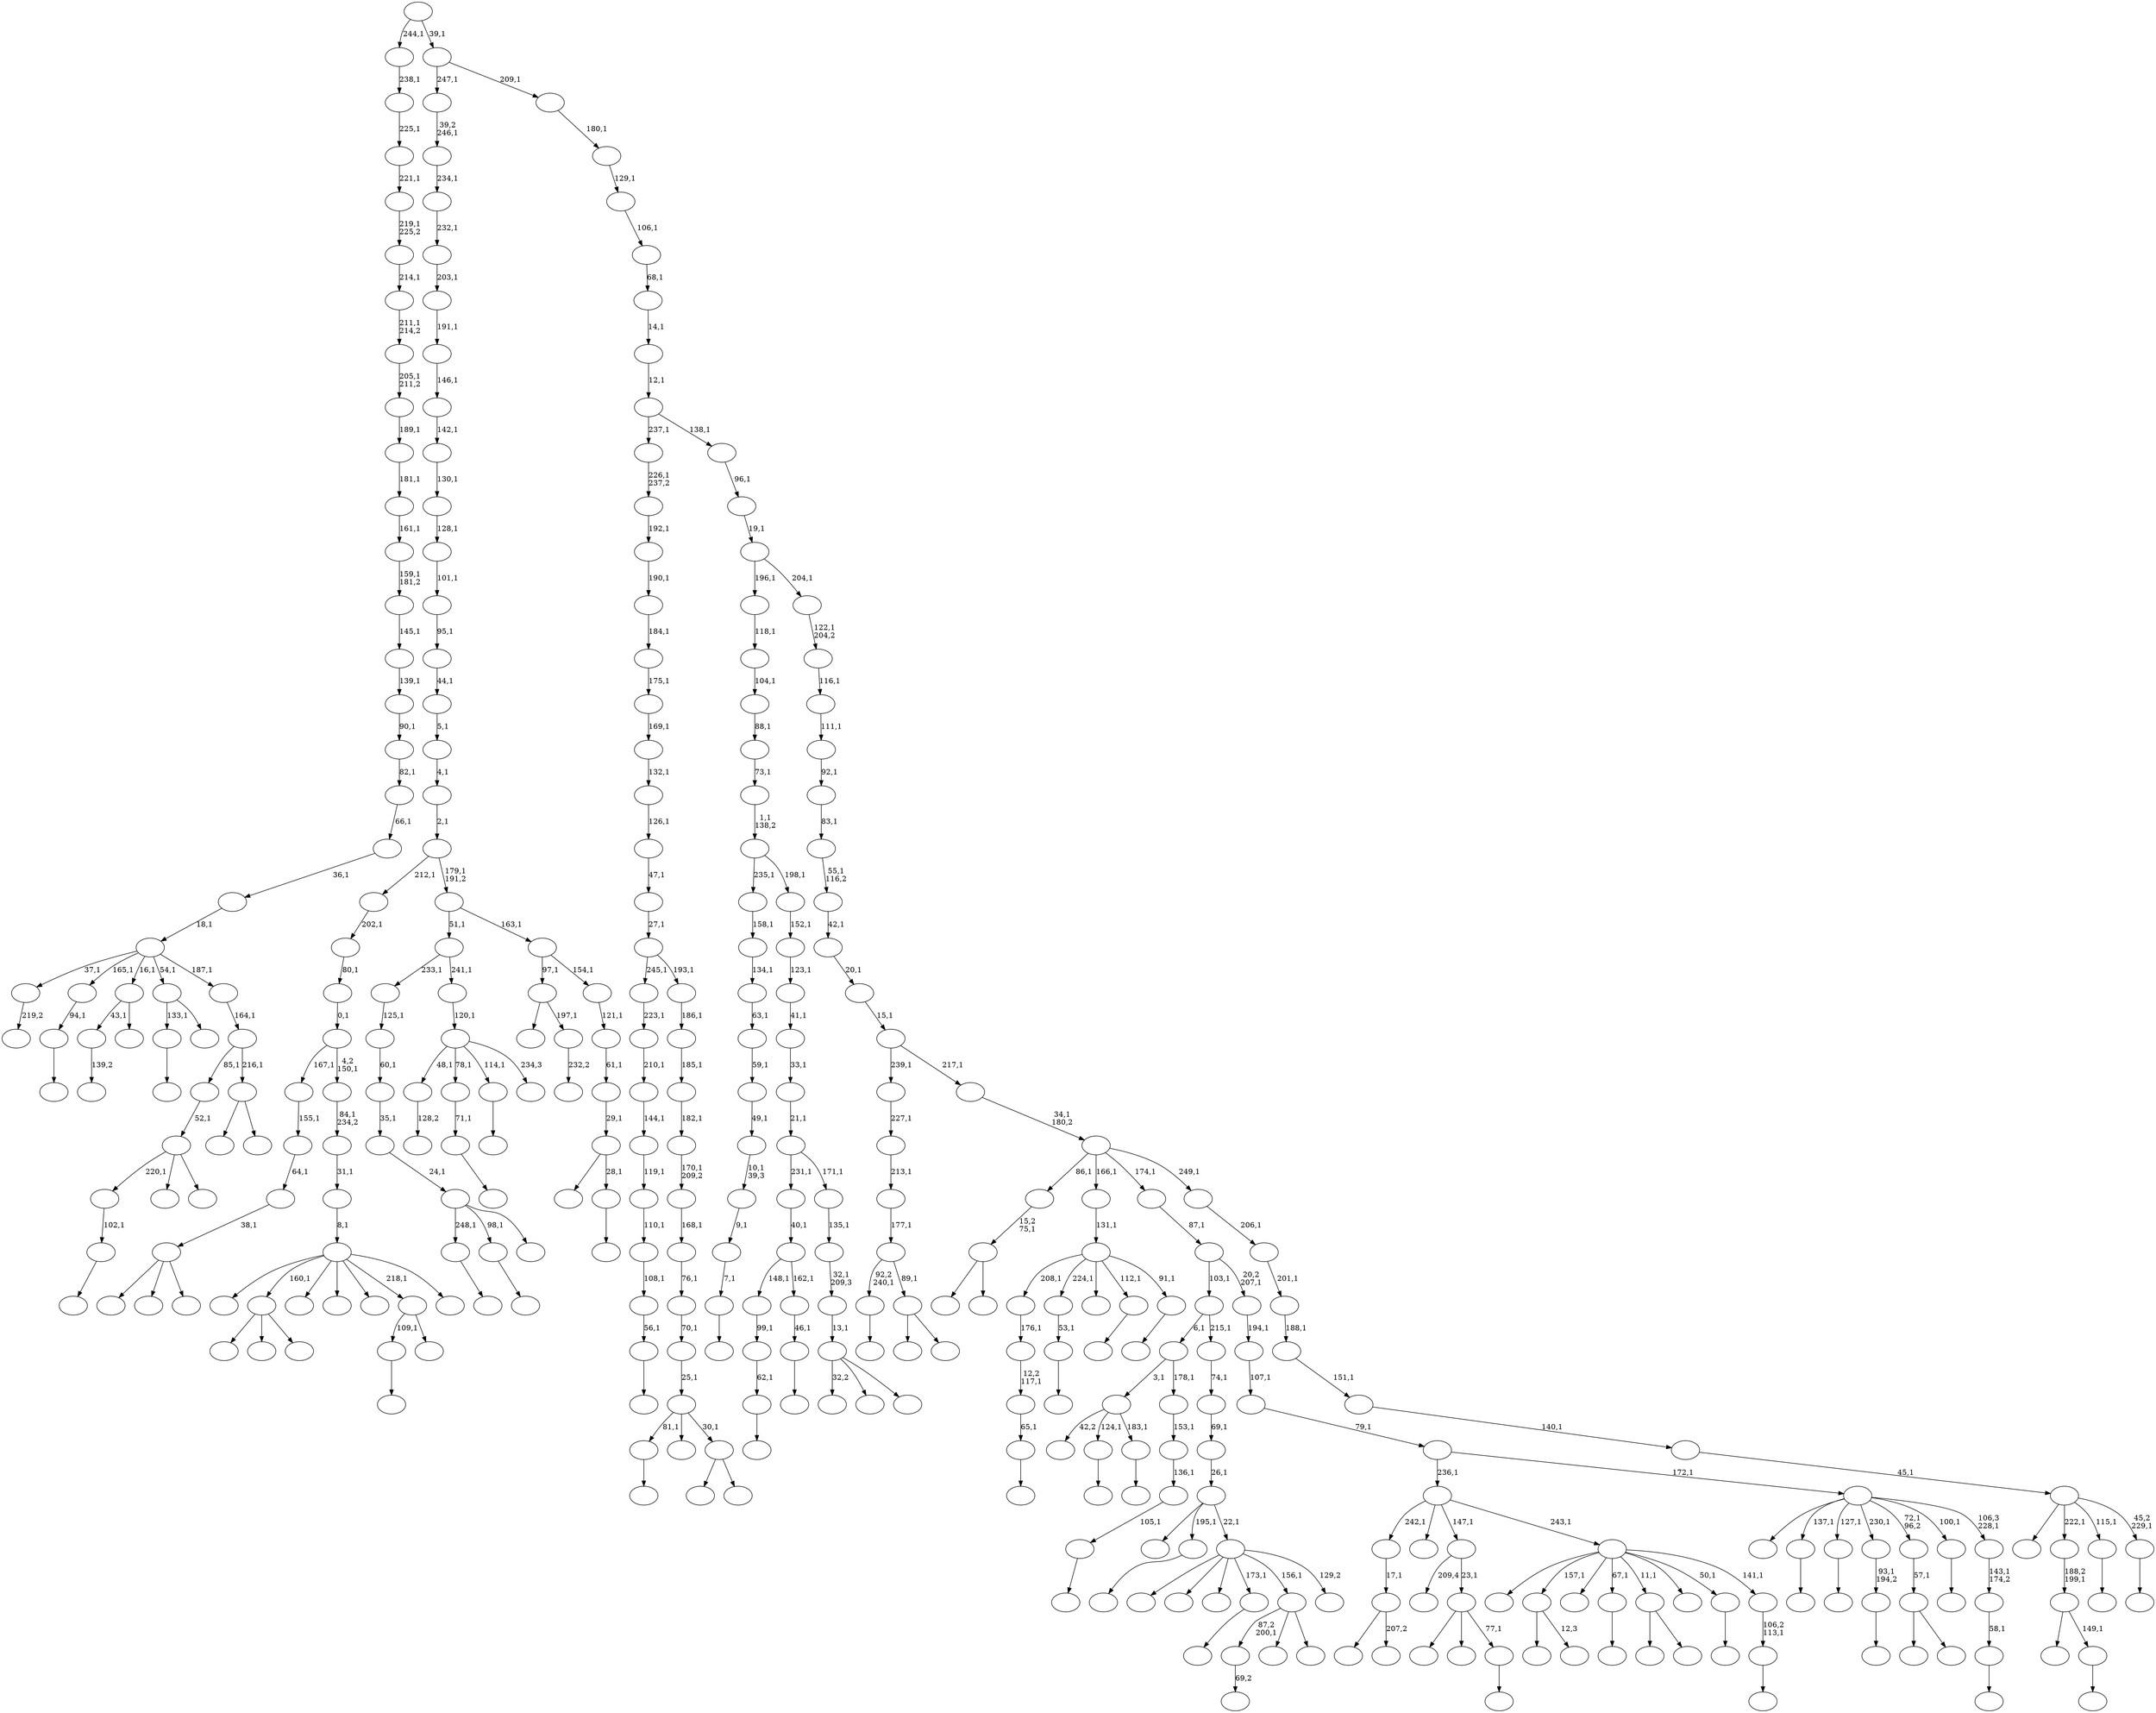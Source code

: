 digraph T {
	350 [label=""]
	349 [label=""]
	348 [label=""]
	347 [label=""]
	346 [label=""]
	345 [label=""]
	344 [label=""]
	343 [label=""]
	342 [label=""]
	341 [label=""]
	340 [label=""]
	339 [label=""]
	338 [label=""]
	337 [label=""]
	336 [label=""]
	335 [label=""]
	334 [label=""]
	333 [label=""]
	332 [label=""]
	331 [label=""]
	330 [label=""]
	329 [label=""]
	328 [label=""]
	327 [label=""]
	326 [label=""]
	325 [label=""]
	324 [label=""]
	323 [label=""]
	322 [label=""]
	321 [label=""]
	320 [label=""]
	319 [label=""]
	318 [label=""]
	317 [label=""]
	316 [label=""]
	315 [label=""]
	314 [label=""]
	313 [label=""]
	312 [label=""]
	311 [label=""]
	310 [label=""]
	309 [label=""]
	308 [label=""]
	307 [label=""]
	306 [label=""]
	305 [label=""]
	304 [label=""]
	303 [label=""]
	302 [label=""]
	301 [label=""]
	300 [label=""]
	299 [label=""]
	298 [label=""]
	297 [label=""]
	296 [label=""]
	295 [label=""]
	294 [label=""]
	293 [label=""]
	292 [label=""]
	291 [label=""]
	290 [label=""]
	289 [label=""]
	288 [label=""]
	287 [label=""]
	286 [label=""]
	285 [label=""]
	284 [label=""]
	283 [label=""]
	282 [label=""]
	281 [label=""]
	280 [label=""]
	279 [label=""]
	278 [label=""]
	277 [label=""]
	276 [label=""]
	275 [label=""]
	274 [label=""]
	273 [label=""]
	272 [label=""]
	271 [label=""]
	270 [label=""]
	269 [label=""]
	268 [label=""]
	267 [label=""]
	266 [label=""]
	265 [label=""]
	264 [label=""]
	263 [label=""]
	262 [label=""]
	261 [label=""]
	260 [label=""]
	259 [label=""]
	258 [label=""]
	257 [label=""]
	256 [label=""]
	255 [label=""]
	254 [label=""]
	253 [label=""]
	252 [label=""]
	251 [label=""]
	250 [label=""]
	249 [label=""]
	248 [label=""]
	247 [label=""]
	246 [label=""]
	245 [label=""]
	244 [label=""]
	243 [label=""]
	242 [label=""]
	241 [label=""]
	240 [label=""]
	239 [label=""]
	238 [label=""]
	237 [label=""]
	236 [label=""]
	235 [label=""]
	234 [label=""]
	233 [label=""]
	232 [label=""]
	231 [label=""]
	230 [label=""]
	229 [label=""]
	228 [label=""]
	227 [label=""]
	226 [label=""]
	225 [label=""]
	224 [label=""]
	223 [label=""]
	222 [label=""]
	221 [label=""]
	220 [label=""]
	219 [label=""]
	218 [label=""]
	217 [label=""]
	216 [label=""]
	215 [label=""]
	214 [label=""]
	213 [label=""]
	212 [label=""]
	211 [label=""]
	210 [label=""]
	209 [label=""]
	208 [label=""]
	207 [label=""]
	206 [label=""]
	205 [label=""]
	204 [label=""]
	203 [label=""]
	202 [label=""]
	201 [label=""]
	200 [label=""]
	199 [label=""]
	198 [label=""]
	197 [label=""]
	196 [label=""]
	195 [label=""]
	194 [label=""]
	193 [label=""]
	192 [label=""]
	191 [label=""]
	190 [label=""]
	189 [label=""]
	188 [label=""]
	187 [label=""]
	186 [label=""]
	185 [label=""]
	184 [label=""]
	183 [label=""]
	182 [label=""]
	181 [label=""]
	180 [label=""]
	179 [label=""]
	178 [label=""]
	177 [label=""]
	176 [label=""]
	175 [label=""]
	174 [label=""]
	173 [label=""]
	172 [label=""]
	171 [label=""]
	170 [label=""]
	169 [label=""]
	168 [label=""]
	167 [label=""]
	166 [label=""]
	165 [label=""]
	164 [label=""]
	163 [label=""]
	162 [label=""]
	161 [label=""]
	160 [label=""]
	159 [label=""]
	158 [label=""]
	157 [label=""]
	156 [label=""]
	155 [label=""]
	154 [label=""]
	153 [label=""]
	152 [label=""]
	151 [label=""]
	150 [label=""]
	149 [label=""]
	148 [label=""]
	147 [label=""]
	146 [label=""]
	145 [label=""]
	144 [label=""]
	143 [label=""]
	142 [label=""]
	141 [label=""]
	140 [label=""]
	139 [label=""]
	138 [label=""]
	137 [label=""]
	136 [label=""]
	135 [label=""]
	134 [label=""]
	133 [label=""]
	132 [label=""]
	131 [label=""]
	130 [label=""]
	129 [label=""]
	128 [label=""]
	127 [label=""]
	126 [label=""]
	125 [label=""]
	124 [label=""]
	123 [label=""]
	122 [label=""]
	121 [label=""]
	120 [label=""]
	119 [label=""]
	118 [label=""]
	117 [label=""]
	116 [label=""]
	115 [label=""]
	114 [label=""]
	113 [label=""]
	112 [label=""]
	111 [label=""]
	110 [label=""]
	109 [label=""]
	108 [label=""]
	107 [label=""]
	106 [label=""]
	105 [label=""]
	104 [label=""]
	103 [label=""]
	102 [label=""]
	101 [label=""]
	100 [label=""]
	99 [label=""]
	98 [label=""]
	97 [label=""]
	96 [label=""]
	95 [label=""]
	94 [label=""]
	93 [label=""]
	92 [label=""]
	91 [label=""]
	90 [label=""]
	89 [label=""]
	88 [label=""]
	87 [label=""]
	86 [label=""]
	85 [label=""]
	84 [label=""]
	83 [label=""]
	82 [label=""]
	81 [label=""]
	80 [label=""]
	79 [label=""]
	78 [label=""]
	77 [label=""]
	76 [label=""]
	75 [label=""]
	74 [label=""]
	73 [label=""]
	72 [label=""]
	71 [label=""]
	70 [label=""]
	69 [label=""]
	68 [label=""]
	67 [label=""]
	66 [label=""]
	65 [label=""]
	64 [label=""]
	63 [label=""]
	62 [label=""]
	61 [label=""]
	60 [label=""]
	59 [label=""]
	58 [label=""]
	57 [label=""]
	56 [label=""]
	55 [label=""]
	54 [label=""]
	53 [label=""]
	52 [label=""]
	51 [label=""]
	50 [label=""]
	49 [label=""]
	48 [label=""]
	47 [label=""]
	46 [label=""]
	45 [label=""]
	44 [label=""]
	43 [label=""]
	42 [label=""]
	41 [label=""]
	40 [label=""]
	39 [label=""]
	38 [label=""]
	37 [label=""]
	36 [label=""]
	35 [label=""]
	34 [label=""]
	33 [label=""]
	32 [label=""]
	31 [label=""]
	30 [label=""]
	29 [label=""]
	28 [label=""]
	27 [label=""]
	26 [label=""]
	25 [label=""]
	24 [label=""]
	23 [label=""]
	22 [label=""]
	21 [label=""]
	20 [label=""]
	19 [label=""]
	18 [label=""]
	17 [label=""]
	16 [label=""]
	15 [label=""]
	14 [label=""]
	13 [label=""]
	12 [label=""]
	11 [label=""]
	10 [label=""]
	9 [label=""]
	8 [label=""]
	7 [label=""]
	6 [label=""]
	5 [label=""]
	4 [label=""]
	3 [label=""]
	2 [label=""]
	1 [label=""]
	0 [label=""]
	347 -> 348 [label=""]
	346 -> 347 [label="102,1"]
	342 -> 343 [label="69,2"]
	333 -> 334 [label=""]
	331 -> 332 [label="219,2"]
	329 -> 330 [label=""]
	328 -> 344 [label="42,2"]
	328 -> 333 [label="124,1"]
	328 -> 329 [label="183,1"]
	326 -> 327 [label=""]
	321 -> 322 [label=""]
	318 -> 319 [label=""]
	317 -> 318 [label="7,1"]
	316 -> 317 [label="9,1"]
	315 -> 316 [label="10,1\n39,3"]
	314 -> 315 [label="49,1"]
	313 -> 314 [label="59,1"]
	312 -> 313 [label="63,1"]
	311 -> 312 [label="134,1"]
	310 -> 311 [label="158,1"]
	308 -> 309 [label=""]
	303 -> 338 [label=""]
	303 -> 304 [label="207,2"]
	302 -> 303 [label="17,1"]
	299 -> 300 [label=""]
	296 -> 297 [label=""]
	294 -> 295 [label=""]
	293 -> 340 [label=""]
	293 -> 294 [label="149,1"]
	292 -> 293 [label="188,2\n199,1"]
	289 -> 325 [label=""]
	289 -> 290 [label="12,3"]
	286 -> 287 [label="139,2"]
	283 -> 284 [label=""]
	280 -> 281 [label=""]
	279 -> 280 [label="65,1"]
	278 -> 279 [label="12,2\n117,1"]
	277 -> 278 [label="176,1"]
	275 -> 276 [label=""]
	272 -> 273 [label=""]
	268 -> 269 [label=""]
	267 -> 268 [label="62,1"]
	266 -> 267 [label="99,1"]
	264 -> 265 [label=""]
	263 -> 264 [label="53,1"]
	261 -> 298 [label=""]
	261 -> 291 [label=""]
	261 -> 262 [label=""]
	259 -> 336 [label=""]
	259 -> 260 [label=""]
	257 -> 258 [label="232,2"]
	256 -> 337 [label=""]
	256 -> 257 [label="197,1"]
	253 -> 254 [label=""]
	252 -> 253 [label="56,1"]
	251 -> 252 [label="108,1"]
	250 -> 251 [label="110,1"]
	249 -> 250 [label="119,1"]
	248 -> 249 [label="144,1"]
	247 -> 248 [label="210,1"]
	246 -> 247 [label="223,1"]
	244 -> 245 [label="128,2"]
	242 -> 243 [label=""]
	241 -> 242 [label="71,1"]
	238 -> 239 [label=""]
	237 -> 238 [label="94,1"]
	235 -> 341 [label=""]
	235 -> 271 [label=""]
	235 -> 236 [label=""]
	234 -> 235 [label="38,1"]
	233 -> 234 [label="64,1"]
	232 -> 233 [label="155,1"]
	230 -> 346 [label="220,1"]
	230 -> 320 [label=""]
	230 -> 231 [label=""]
	229 -> 230 [label="52,1"]
	225 -> 321 [label="248,1"]
	225 -> 296 [label="98,1"]
	225 -> 226 [label=""]
	224 -> 225 [label="24,1"]
	223 -> 224 [label="35,1"]
	222 -> 223 [label="60,1"]
	221 -> 222 [label="125,1"]
	218 -> 219 [label=""]
	217 -> 218 [label="105,1"]
	216 -> 217 [label="136,1"]
	215 -> 216 [label="153,1"]
	214 -> 328 [label="3,1"]
	214 -> 215 [label="178,1"]
	212 -> 213 [label=""]
	211 -> 212 [label="46,1"]
	210 -> 266 [label="148,1"]
	210 -> 211 [label="162,1"]
	209 -> 210 [label="40,1"]
	206 -> 207 [label=""]
	202 -> 203 [label=""]
	199 -> 200 [label=""]
	197 -> 198 [label=""]
	195 -> 274 [label=""]
	195 -> 196 [label=""]
	194 -> 308 [label="81,1"]
	194 -> 306 [label=""]
	194 -> 195 [label="30,1"]
	193 -> 194 [label="25,1"]
	192 -> 193 [label="70,1"]
	191 -> 192 [label="76,1"]
	190 -> 191 [label="168,1"]
	189 -> 190 [label="170,1\n209,2"]
	188 -> 189 [label="182,1"]
	187 -> 188 [label="185,1"]
	186 -> 187 [label="186,1"]
	185 -> 246 [label="245,1"]
	185 -> 186 [label="193,1"]
	184 -> 185 [label="27,1"]
	183 -> 184 [label="47,1"]
	182 -> 183 [label="126,1"]
	181 -> 182 [label="132,1"]
	180 -> 181 [label="169,1"]
	179 -> 180 [label="175,1"]
	178 -> 179 [label="184,1"]
	177 -> 178 [label="190,1"]
	176 -> 177 [label="192,1"]
	175 -> 176 [label="226,1\n237,2"]
	172 -> 173 [label=""]
	170 -> 171 [label=""]
	168 -> 286 [label="43,1"]
	168 -> 169 [label=""]
	166 -> 244 [label="48,1"]
	166 -> 241 [label="78,1"]
	166 -> 199 [label="114,1"]
	166 -> 167 [label="234,3"]
	165 -> 166 [label="120,1"]
	164 -> 221 [label="233,1"]
	164 -> 165 [label="241,1"]
	162 -> 163 [label=""]
	161 -> 162 [label="93,1\n194,2"]
	157 -> 174 [label=""]
	157 -> 158 [label=""]
	156 -> 157 [label="15,2\n75,1"]
	154 -> 283 [label="109,1"]
	154 -> 155 [label=""]
	152 -> 305 [label=""]
	152 -> 153 [label=""]
	151 -> 170 [label="92,2\n240,1"]
	151 -> 152 [label="89,1"]
	150 -> 151 [label="177,1"]
	149 -> 150 [label="213,1"]
	148 -> 149 [label="227,1"]
	146 -> 324 [label=""]
	146 -> 261 [label="160,1"]
	146 -> 228 [label=""]
	146 -> 220 [label=""]
	146 -> 160 [label=""]
	146 -> 154 [label="218,1"]
	146 -> 147 [label=""]
	145 -> 146 [label="8,1"]
	144 -> 145 [label="31,1"]
	143 -> 144 [label="84,1\n234,2"]
	142 -> 232 [label="167,1"]
	142 -> 143 [label="4,2\n150,1"]
	141 -> 142 [label="0,1"]
	140 -> 141 [label="80,1"]
	139 -> 140 [label="202,1"]
	137 -> 138 [label=""]
	136 -> 345 [label=""]
	136 -> 205 [label=""]
	136 -> 137 [label="77,1"]
	135 -> 159 [label="209,4"]
	135 -> 136 [label="23,1"]
	133 -> 342 [label="87,2\n200,1"]
	133 -> 208 [label=""]
	133 -> 134 [label=""]
	131 -> 132 [label=""]
	130 -> 277 [label="208,1"]
	130 -> 263 [label="224,1"]
	130 -> 227 [label=""]
	130 -> 202 [label="112,1"]
	130 -> 131 [label="91,1"]
	129 -> 130 [label="131,1"]
	127 -> 350 [label=""]
	127 -> 335 [label=""]
	127 -> 323 [label=""]
	127 -> 172 [label="173,1"]
	127 -> 133 [label="156,1"]
	127 -> 128 [label="129,2"]
	126 -> 255 [label=""]
	126 -> 197 [label="195,1"]
	126 -> 127 [label="22,1"]
	125 -> 126 [label="26,1"]
	124 -> 125 [label="69,1"]
	123 -> 124 [label="74,1"]
	122 -> 214 [label="6,1"]
	122 -> 123 [label="215,1"]
	120 -> 121 [label=""]
	118 -> 119 [label=""]
	117 -> 118 [label="106,2\n113,1"]
	116 -> 339 [label=""]
	116 -> 289 [label="157,1"]
	116 -> 285 [label=""]
	116 -> 275 [label="67,1"]
	116 -> 259 [label="11,1"]
	116 -> 201 [label=""]
	116 -> 120 [label="50,1"]
	116 -> 117 [label="141,1"]
	115 -> 302 [label="242,1"]
	115 -> 270 [label=""]
	115 -> 135 [label="147,1"]
	115 -> 116 [label="243,1"]
	113 -> 204 [label=""]
	113 -> 114 [label=""]
	112 -> 113 [label="57,1"]
	110 -> 326 [label="133,1"]
	110 -> 111 [label=""]
	108 -> 109 [label=""]
	106 -> 107 [label=""]
	105 -> 106 [label="58,1"]
	104 -> 105 [label="143,1\n174,2"]
	103 -> 301 [label=""]
	103 -> 299 [label="137,1"]
	103 -> 272 [label="127,1"]
	103 -> 161 [label="230,1"]
	103 -> 112 [label="72,1\n96,2"]
	103 -> 108 [label="100,1"]
	103 -> 104 [label="106,3\n228,1"]
	102 -> 115 [label="236,1"]
	102 -> 103 [label="172,1"]
	101 -> 102 [label="79,1"]
	100 -> 101 [label="107,1"]
	99 -> 100 [label="194,1"]
	98 -> 122 [label="103,1"]
	98 -> 99 [label="20,2\n207,1"]
	97 -> 98 [label="87,1"]
	95 -> 307 [label="32,2"]
	95 -> 282 [label=""]
	95 -> 96 [label=""]
	94 -> 95 [label="13,1"]
	93 -> 94 [label="32,1\n209,3"]
	92 -> 93 [label="135,1"]
	91 -> 209 [label="231,1"]
	91 -> 92 [label="171,1"]
	90 -> 91 [label="21,1"]
	89 -> 90 [label="33,1"]
	88 -> 89 [label="41,1"]
	87 -> 88 [label="123,1"]
	86 -> 87 [label="152,1"]
	85 -> 310 [label="235,1"]
	85 -> 86 [label="198,1"]
	84 -> 85 [label="1,1\n138,2"]
	83 -> 84 [label="73,1"]
	82 -> 83 [label="88,1"]
	81 -> 82 [label="104,1"]
	80 -> 81 [label="118,1"]
	78 -> 240 [label=""]
	78 -> 79 [label=""]
	77 -> 229 [label="85,1"]
	77 -> 78 [label="216,1"]
	76 -> 77 [label="164,1"]
	75 -> 331 [label="37,1"]
	75 -> 237 [label="165,1"]
	75 -> 168 [label="16,1"]
	75 -> 110 [label="54,1"]
	75 -> 76 [label="187,1"]
	74 -> 75 [label="18,1"]
	73 -> 74 [label="36,1"]
	72 -> 73 [label="66,1"]
	71 -> 72 [label="82,1"]
	70 -> 71 [label="90,1"]
	69 -> 70 [label="139,1"]
	68 -> 69 [label="145,1"]
	67 -> 68 [label="159,1\n181,2"]
	66 -> 67 [label="161,1"]
	65 -> 66 [label="181,1"]
	64 -> 65 [label="189,1"]
	63 -> 64 [label="205,1\n211,2"]
	62 -> 63 [label="211,1\n214,2"]
	61 -> 62 [label="214,1"]
	60 -> 61 [label="219,1\n225,2"]
	59 -> 60 [label="221,1"]
	58 -> 59 [label="225,1"]
	57 -> 58 [label="238,1"]
	55 -> 56 [label=""]
	54 -> 288 [label=""]
	54 -> 55 [label="28,1"]
	53 -> 54 [label="29,1"]
	52 -> 53 [label="61,1"]
	51 -> 52 [label="121,1"]
	50 -> 256 [label="97,1"]
	50 -> 51 [label="154,1"]
	49 -> 164 [label="51,1"]
	49 -> 50 [label="163,1"]
	48 -> 139 [label="212,1"]
	48 -> 49 [label="179,1\n191,2"]
	47 -> 48 [label="2,1"]
	46 -> 47 [label="4,1"]
	45 -> 46 [label="5,1"]
	44 -> 45 [label="44,1"]
	43 -> 44 [label="95,1"]
	42 -> 43 [label="101,1"]
	41 -> 42 [label="128,1"]
	40 -> 41 [label="130,1"]
	39 -> 40 [label="142,1"]
	38 -> 39 [label="146,1"]
	37 -> 38 [label="191,1"]
	36 -> 37 [label="203,1"]
	35 -> 36 [label="232,1"]
	34 -> 35 [label="234,1"]
	33 -> 34 [label="39,2\n246,1"]
	31 -> 32 [label=""]
	30 -> 349 [label=""]
	30 -> 292 [label="222,1"]
	30 -> 206 [label="115,1"]
	30 -> 31 [label="45,2\n229,1"]
	29 -> 30 [label="45,1"]
	28 -> 29 [label="140,1"]
	27 -> 28 [label="151,1"]
	26 -> 27 [label="188,1"]
	25 -> 26 [label="201,1"]
	24 -> 25 [label="206,1"]
	23 -> 156 [label="86,1"]
	23 -> 129 [label="166,1"]
	23 -> 97 [label="174,1"]
	23 -> 24 [label="249,1"]
	22 -> 23 [label="34,1\n180,2"]
	21 -> 148 [label="239,1"]
	21 -> 22 [label="217,1"]
	20 -> 21 [label="15,1"]
	19 -> 20 [label="20,1"]
	18 -> 19 [label="42,1"]
	17 -> 18 [label="55,1\n116,2"]
	16 -> 17 [label="83,1"]
	15 -> 16 [label="92,1"]
	14 -> 15 [label="111,1"]
	13 -> 14 [label="116,1"]
	12 -> 13 [label="122,1\n204,2"]
	11 -> 80 [label="196,1"]
	11 -> 12 [label="204,1"]
	10 -> 11 [label="19,1"]
	9 -> 10 [label="96,1"]
	8 -> 175 [label="237,1"]
	8 -> 9 [label="138,1"]
	7 -> 8 [label="12,1"]
	6 -> 7 [label="14,1"]
	5 -> 6 [label="68,1"]
	4 -> 5 [label="106,1"]
	3 -> 4 [label="129,1"]
	2 -> 3 [label="180,1"]
	1 -> 33 [label="247,1"]
	1 -> 2 [label="209,1"]
	0 -> 57 [label="244,1"]
	0 -> 1 [label="39,1"]
}
